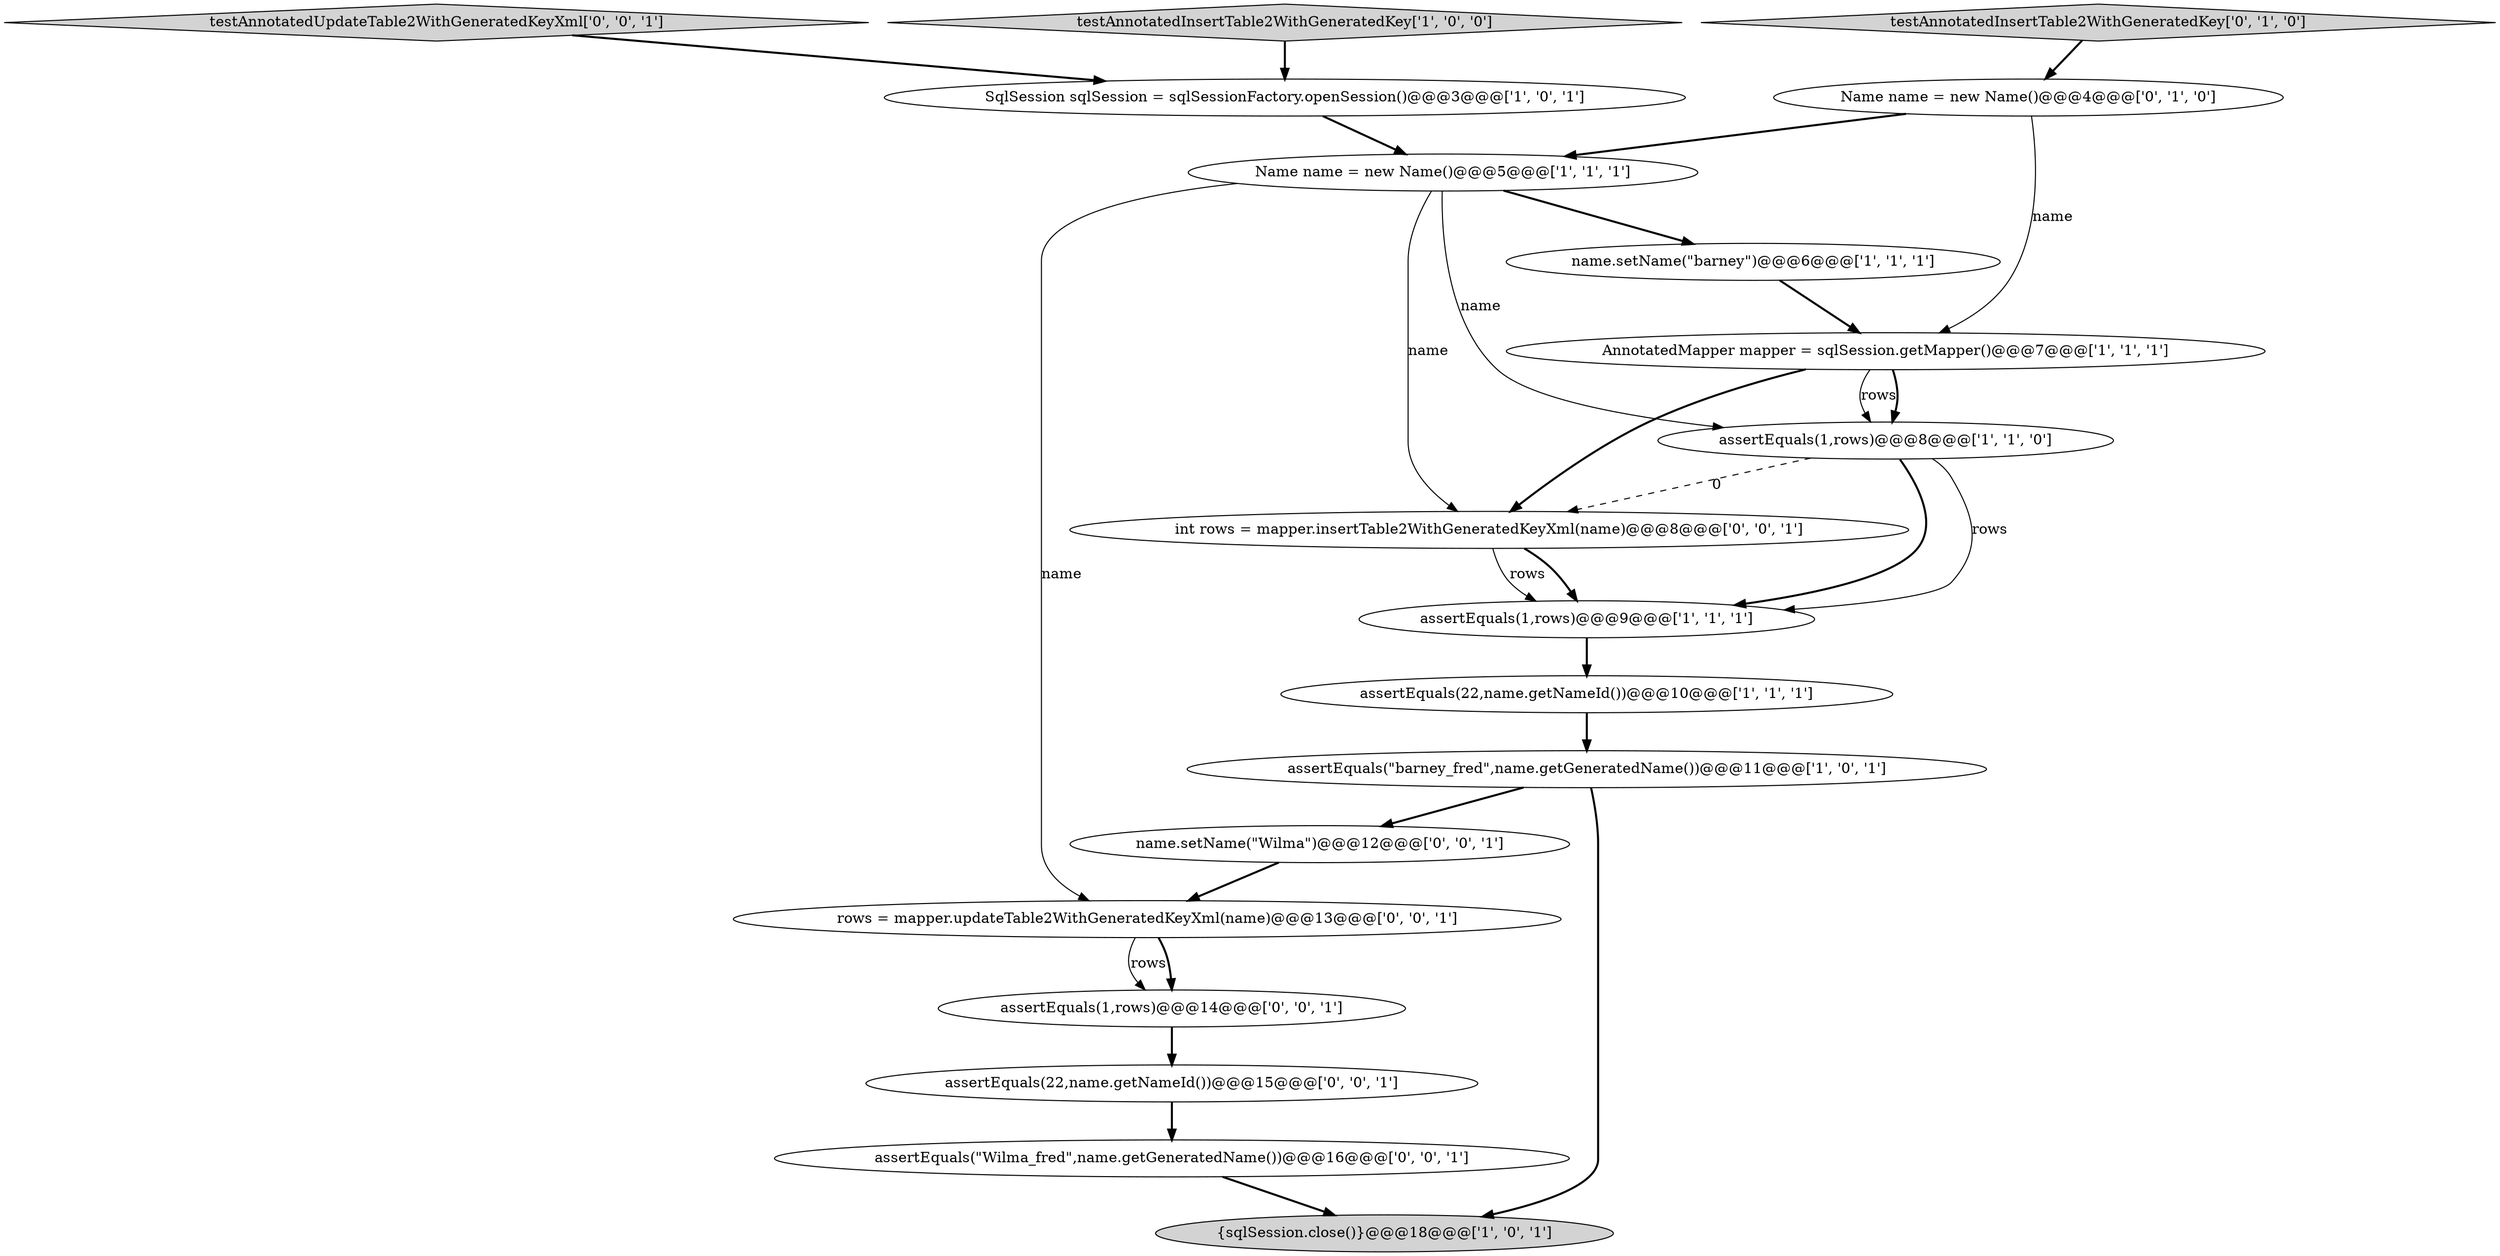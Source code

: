 digraph {
8 [style = filled, label = "name.setName(\"barney\")@@@6@@@['1', '1', '1']", fillcolor = white, shape = ellipse image = "AAA0AAABBB1BBB"];
7 [style = filled, label = "assertEquals(1,rows)@@@8@@@['1', '1', '0']", fillcolor = white, shape = ellipse image = "AAA0AAABBB1BBB"];
10 [style = filled, label = "testAnnotatedInsertTable2WithGeneratedKey['0', '1', '0']", fillcolor = lightgray, shape = diamond image = "AAA0AAABBB2BBB"];
17 [style = filled, label = "assertEquals(22,name.getNameId())@@@15@@@['0', '0', '1']", fillcolor = white, shape = ellipse image = "AAA0AAABBB3BBB"];
5 [style = filled, label = "assertEquals(1,rows)@@@9@@@['1', '1', '1']", fillcolor = white, shape = ellipse image = "AAA0AAABBB1BBB"];
9 [style = filled, label = "assertEquals(\"barney_fred\",name.getGeneratedName())@@@11@@@['1', '0', '1']", fillcolor = white, shape = ellipse image = "AAA0AAABBB1BBB"];
12 [style = filled, label = "int rows = mapper.insertTable2WithGeneratedKeyXml(name)@@@8@@@['0', '0', '1']", fillcolor = white, shape = ellipse image = "AAA0AAABBB3BBB"];
14 [style = filled, label = "assertEquals(\"Wilma_fred\",name.getGeneratedName())@@@16@@@['0', '0', '1']", fillcolor = white, shape = ellipse image = "AAA0AAABBB3BBB"];
2 [style = filled, label = "AnnotatedMapper mapper = sqlSession.getMapper()@@@7@@@['1', '1', '1']", fillcolor = white, shape = ellipse image = "AAA0AAABBB1BBB"];
4 [style = filled, label = "testAnnotatedInsertTable2WithGeneratedKey['1', '0', '0']", fillcolor = lightgray, shape = diamond image = "AAA0AAABBB1BBB"];
13 [style = filled, label = "assertEquals(1,rows)@@@14@@@['0', '0', '1']", fillcolor = white, shape = ellipse image = "AAA0AAABBB3BBB"];
16 [style = filled, label = "name.setName(\"Wilma\")@@@12@@@['0', '0', '1']", fillcolor = white, shape = ellipse image = "AAA0AAABBB3BBB"];
18 [style = filled, label = "rows = mapper.updateTable2WithGeneratedKeyXml(name)@@@13@@@['0', '0', '1']", fillcolor = white, shape = ellipse image = "AAA0AAABBB3BBB"];
3 [style = filled, label = "{sqlSession.close()}@@@18@@@['1', '0', '1']", fillcolor = lightgray, shape = ellipse image = "AAA0AAABBB1BBB"];
6 [style = filled, label = "SqlSession sqlSession = sqlSessionFactory.openSession()@@@3@@@['1', '0', '1']", fillcolor = white, shape = ellipse image = "AAA0AAABBB1BBB"];
15 [style = filled, label = "testAnnotatedUpdateTable2WithGeneratedKeyXml['0', '0', '1']", fillcolor = lightgray, shape = diamond image = "AAA0AAABBB3BBB"];
1 [style = filled, label = "Name name = new Name()@@@5@@@['1', '1', '1']", fillcolor = white, shape = ellipse image = "AAA0AAABBB1BBB"];
0 [style = filled, label = "assertEquals(22,name.getNameId())@@@10@@@['1', '1', '1']", fillcolor = white, shape = ellipse image = "AAA0AAABBB1BBB"];
11 [style = filled, label = "Name name = new Name()@@@4@@@['0', '1', '0']", fillcolor = white, shape = ellipse image = "AAA0AAABBB2BBB"];
14->3 [style = bold, label=""];
0->9 [style = bold, label=""];
16->18 [style = bold, label=""];
1->8 [style = bold, label=""];
12->5 [style = bold, label=""];
11->2 [style = solid, label="name"];
4->6 [style = bold, label=""];
11->1 [style = bold, label=""];
1->12 [style = solid, label="name"];
15->6 [style = bold, label=""];
1->18 [style = solid, label="name"];
7->5 [style = solid, label="rows"];
9->16 [style = bold, label=""];
2->12 [style = bold, label=""];
2->7 [style = solid, label="rows"];
6->1 [style = bold, label=""];
18->13 [style = solid, label="rows"];
13->17 [style = bold, label=""];
7->5 [style = bold, label=""];
1->7 [style = solid, label="name"];
8->2 [style = bold, label=""];
5->0 [style = bold, label=""];
17->14 [style = bold, label=""];
18->13 [style = bold, label=""];
7->12 [style = dashed, label="0"];
9->3 [style = bold, label=""];
2->7 [style = bold, label=""];
12->5 [style = solid, label="rows"];
10->11 [style = bold, label=""];
}
